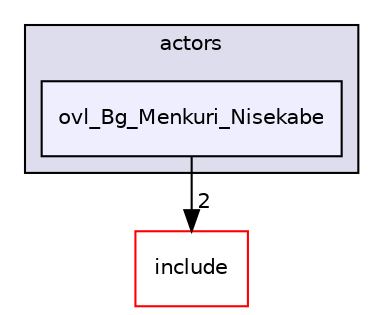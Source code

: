 digraph "src/overlays/actors/ovl_Bg_Menkuri_Nisekabe" {
  compound=true
  node [ fontsize="10", fontname="Helvetica"];
  edge [ labelfontsize="10", labelfontname="Helvetica"];
  subgraph clusterdir_e93473484be31ce7bcb356bd643a22f8 {
    graph [ bgcolor="#ddddee", pencolor="black", label="actors" fontname="Helvetica", fontsize="10", URL="dir_e93473484be31ce7bcb356bd643a22f8.html"]
  dir_54ad44a77187e83abcde5d45d9b85ab9 [shape=box, label="ovl_Bg_Menkuri_Nisekabe", style="filled", fillcolor="#eeeeff", pencolor="black", URL="dir_54ad44a77187e83abcde5d45d9b85ab9.html"];
  }
  dir_d44c64559bbebec7f509842c48db8b23 [shape=box label="include" fillcolor="white" style="filled" color="red" URL="dir_d44c64559bbebec7f509842c48db8b23.html"];
  dir_54ad44a77187e83abcde5d45d9b85ab9->dir_d44c64559bbebec7f509842c48db8b23 [headlabel="2", labeldistance=1.5 headhref="dir_000081_000000.html"];
}
